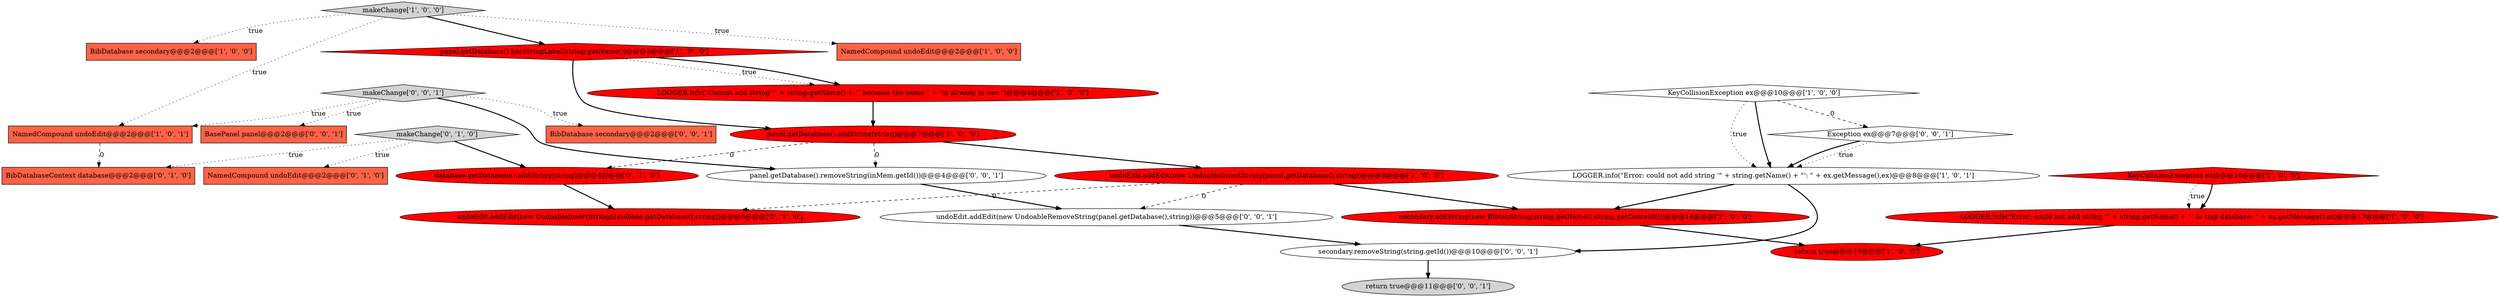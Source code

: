 digraph {
20 [style = filled, label = "BasePanel panel@@@2@@@['0', '0', '1']", fillcolor = tomato, shape = box image = "AAA0AAABBB3BBB"];
1 [style = filled, label = "makeChange['1', '0', '0']", fillcolor = lightgray, shape = diamond image = "AAA0AAABBB1BBB"];
21 [style = filled, label = "BibDatabase secondary@@@2@@@['0', '0', '1']", fillcolor = tomato, shape = box image = "AAA0AAABBB3BBB"];
0 [style = filled, label = "LOGGER.info(\"Error: could not add string '\" + string.getName() + \"' to tmp database: \" + ex.getMessage(),ex)@@@17@@@['1', '0', '0']", fillcolor = red, shape = ellipse image = "AAA1AAABBB1BBB"];
15 [style = filled, label = "database.getDatabase().addString(string)@@@4@@@['0', '1', '0']", fillcolor = red, shape = ellipse image = "AAA1AAABBB2BBB"];
3 [style = filled, label = "KeyCollisionException ex@@@16@@@['1', '0', '0']", fillcolor = red, shape = diamond image = "AAA1AAABBB1BBB"];
19 [style = filled, label = "makeChange['0', '0', '1']", fillcolor = lightgray, shape = diamond image = "AAA0AAABBB3BBB"];
22 [style = filled, label = "panel.getDatabase().removeString(inMem.getId())@@@4@@@['0', '0', '1']", fillcolor = white, shape = ellipse image = "AAA0AAABBB3BBB"];
23 [style = filled, label = "Exception ex@@@7@@@['0', '0', '1']", fillcolor = white, shape = diamond image = "AAA0AAABBB3BBB"];
14 [style = filled, label = "undoEdit.addEdit(new UndoableInsertString(database.getDatabase(),string))@@@5@@@['0', '1', '0']", fillcolor = red, shape = ellipse image = "AAA1AAABBB2BBB"];
18 [style = filled, label = "BibDatabaseContext database@@@2@@@['0', '1', '0']", fillcolor = tomato, shape = box image = "AAA1AAABBB2BBB"];
25 [style = filled, label = "return true@@@11@@@['0', '0', '1']", fillcolor = lightgray, shape = ellipse image = "AAA0AAABBB3BBB"];
26 [style = filled, label = "undoEdit.addEdit(new UndoableRemoveString(panel.getDatabase(),string))@@@5@@@['0', '0', '1']", fillcolor = white, shape = ellipse image = "AAA0AAABBB3BBB"];
10 [style = filled, label = "BibDatabase secondary@@@2@@@['1', '0', '0']", fillcolor = tomato, shape = box image = "AAA0AAABBB1BBB"];
4 [style = filled, label = "panel.getDatabase().hasStringLabel(string.getName())@@@3@@@['1', '0', '0']", fillcolor = red, shape = diamond image = "AAA1AAABBB1BBB"];
12 [style = filled, label = "NamedCompound undoEdit@@@2@@@['1', '0', '1']", fillcolor = tomato, shape = box image = "AAA0AAABBB1BBB"];
6 [style = filled, label = "undoEdit.addEdit(new UndoableInsertString(panel.getDatabase(),string))@@@8@@@['1', '0', '0']", fillcolor = red, shape = ellipse image = "AAA1AAABBB1BBB"];
17 [style = filled, label = "makeChange['0', '1', '0']", fillcolor = lightgray, shape = diamond image = "AAA0AAABBB2BBB"];
24 [style = filled, label = "secondary.removeString(string.getId())@@@10@@@['0', '0', '1']", fillcolor = white, shape = ellipse image = "AAA0AAABBB3BBB"];
5 [style = filled, label = "secondary.addString(new BibtexString(string.getName(),string.getContent()))@@@14@@@['1', '0', '0']", fillcolor = red, shape = ellipse image = "AAA1AAABBB1BBB"];
8 [style = filled, label = "LOGGER.info(\"Cannot add string '\" + string.getName() + \"' because the name \" + \"is already in use.\")@@@4@@@['1', '0', '0']", fillcolor = red, shape = ellipse image = "AAA1AAABBB1BBB"];
9 [style = filled, label = "return true@@@19@@@['1', '0', '0']", fillcolor = red, shape = ellipse image = "AAA1AAABBB1BBB"];
16 [style = filled, label = "NamedCompound undoEdit@@@2@@@['0', '1', '0']", fillcolor = tomato, shape = box image = "AAA0AAABBB2BBB"];
7 [style = filled, label = "panel.getDatabase().addString(string)@@@7@@@['1', '0', '0']", fillcolor = red, shape = ellipse image = "AAA1AAABBB1BBB"];
2 [style = filled, label = "LOGGER.info(\"Error: could not add string '\" + string.getName() + \"': \" + ex.getMessage(),ex)@@@8@@@['1', '0', '1']", fillcolor = white, shape = ellipse image = "AAA0AAABBB1BBB"];
13 [style = filled, label = "KeyCollisionException ex@@@10@@@['1', '0', '0']", fillcolor = white, shape = diamond image = "AAA0AAABBB1BBB"];
11 [style = filled, label = "NamedCompound undoEdit@@@2@@@['1', '0', '0']", fillcolor = tomato, shape = box image = "AAA0AAABBB1BBB"];
22->26 [style = bold, label=""];
1->4 [style = bold, label=""];
0->9 [style = bold, label=""];
1->10 [style = dotted, label="true"];
5->9 [style = bold, label=""];
17->18 [style = dotted, label="true"];
15->14 [style = bold, label=""];
19->20 [style = dotted, label="true"];
1->11 [style = dotted, label="true"];
4->8 [style = dotted, label="true"];
19->12 [style = dotted, label="true"];
19->21 [style = dotted, label="true"];
6->14 [style = dashed, label="0"];
26->24 [style = bold, label=""];
13->23 [style = dashed, label="0"];
23->2 [style = dotted, label="true"];
4->7 [style = bold, label=""];
3->0 [style = bold, label=""];
8->7 [style = bold, label=""];
17->16 [style = dotted, label="true"];
13->2 [style = dotted, label="true"];
6->5 [style = bold, label=""];
6->26 [style = dashed, label="0"];
24->25 [style = bold, label=""];
1->12 [style = dotted, label="true"];
7->6 [style = bold, label=""];
3->0 [style = dotted, label="true"];
17->15 [style = bold, label=""];
7->15 [style = dashed, label="0"];
4->8 [style = bold, label=""];
12->18 [style = dashed, label="0"];
23->2 [style = bold, label=""];
2->24 [style = bold, label=""];
19->22 [style = bold, label=""];
7->22 [style = dashed, label="0"];
2->5 [style = bold, label=""];
13->2 [style = bold, label=""];
}

